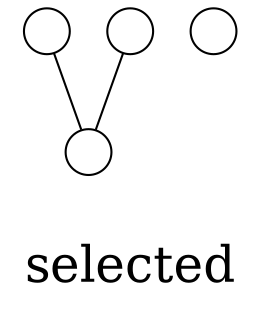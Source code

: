 /*****
selected
*****/

graph G {
  graph [splines=false overlap=false]
  node  [shape=ellipse, width=0.3, height=0.3, label=""]
  0 ;
  1 ;
  2 ;
  3 ;
  0 -- 3;
1;
  2 -- 3;
  label = "\nselected\n";  fontsize=24;
}
